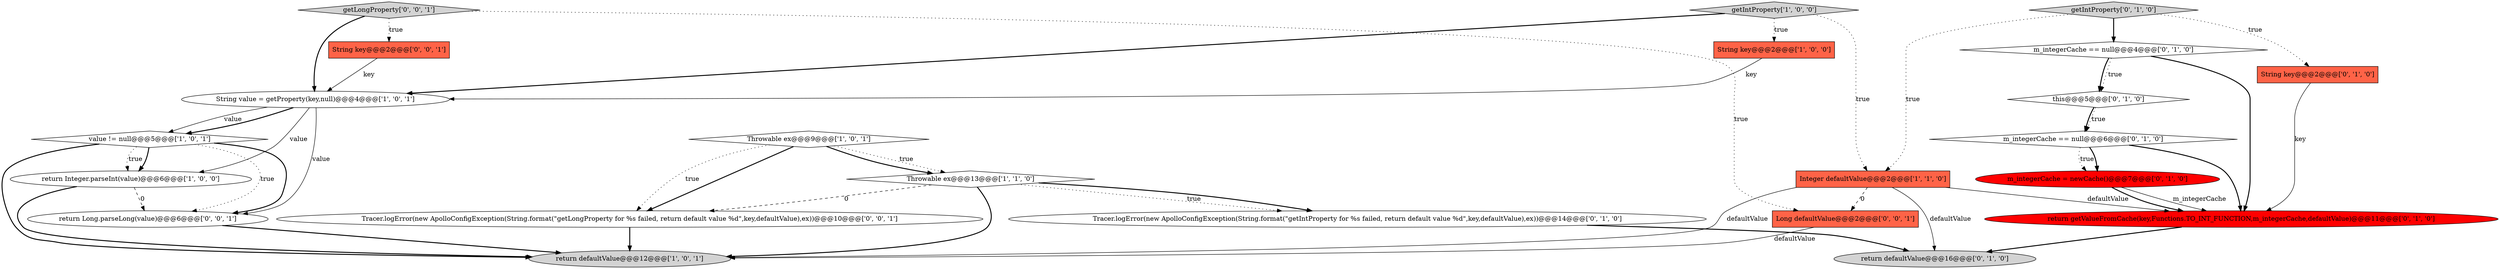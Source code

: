 digraph {
21 [style = filled, label = "getLongProperty['0', '0', '1']", fillcolor = lightgray, shape = diamond image = "AAA0AAABBB3BBB"];
14 [style = filled, label = "getIntProperty['0', '1', '0']", fillcolor = lightgray, shape = diamond image = "AAA0AAABBB2BBB"];
7 [style = filled, label = "value != null@@@5@@@['1', '0', '1']", fillcolor = white, shape = diamond image = "AAA0AAABBB1BBB"];
0 [style = filled, label = "return defaultValue@@@12@@@['1', '0', '1']", fillcolor = lightgray, shape = ellipse image = "AAA0AAABBB1BBB"];
13 [style = filled, label = "m_integerCache == null@@@6@@@['0', '1', '0']", fillcolor = white, shape = diamond image = "AAA0AAABBB2BBB"];
11 [style = filled, label = "return defaultValue@@@16@@@['0', '1', '0']", fillcolor = lightgray, shape = ellipse image = "AAA0AAABBB2BBB"];
4 [style = filled, label = "Throwable ex@@@9@@@['1', '0', '1']", fillcolor = white, shape = diamond image = "AAA0AAABBB1BBB"];
6 [style = filled, label = "String value = getProperty(key,null)@@@4@@@['1', '0', '1']", fillcolor = white, shape = ellipse image = "AAA0AAABBB1BBB"];
10 [style = filled, label = "Tracer.logError(new ApolloConfigException(String.format(\"getIntProperty for %s failed, return default value %d\",key,defaultValue),ex))@@@14@@@['0', '1', '0']", fillcolor = white, shape = ellipse image = "AAA0AAABBB2BBB"];
12 [style = filled, label = "m_integerCache = newCache()@@@7@@@['0', '1', '0']", fillcolor = red, shape = ellipse image = "AAA1AAABBB2BBB"];
2 [style = filled, label = "String key@@@2@@@['1', '0', '0']", fillcolor = tomato, shape = box image = "AAA0AAABBB1BBB"];
3 [style = filled, label = "Integer defaultValue@@@2@@@['1', '1', '0']", fillcolor = tomato, shape = box image = "AAA0AAABBB1BBB"];
17 [style = filled, label = "this@@@5@@@['0', '1', '0']", fillcolor = white, shape = diamond image = "AAA0AAABBB2BBB"];
20 [style = filled, label = "Long defaultValue@@@2@@@['0', '0', '1']", fillcolor = tomato, shape = box image = "AAA0AAABBB3BBB"];
19 [style = filled, label = "Tracer.logError(new ApolloConfigException(String.format(\"getLongProperty for %s failed, return default value %d\",key,defaultValue),ex))@@@10@@@['0', '0', '1']", fillcolor = white, shape = ellipse image = "AAA0AAABBB3BBB"];
18 [style = filled, label = "String key@@@2@@@['0', '0', '1']", fillcolor = tomato, shape = box image = "AAA0AAABBB3BBB"];
9 [style = filled, label = "return getValueFromCache(key,Functions.TO_INT_FUNCTION,m_integerCache,defaultValue)@@@11@@@['0', '1', '0']", fillcolor = red, shape = ellipse image = "AAA1AAABBB2BBB"];
22 [style = filled, label = "return Long.parseLong(value)@@@6@@@['0', '0', '1']", fillcolor = white, shape = ellipse image = "AAA0AAABBB3BBB"];
16 [style = filled, label = "String key@@@2@@@['0', '1', '0']", fillcolor = tomato, shape = box image = "AAA0AAABBB2BBB"];
5 [style = filled, label = "getIntProperty['1', '0', '0']", fillcolor = lightgray, shape = diamond image = "AAA0AAABBB1BBB"];
15 [style = filled, label = "m_integerCache == null@@@4@@@['0', '1', '0']", fillcolor = white, shape = diamond image = "AAA0AAABBB2BBB"];
8 [style = filled, label = "return Integer.parseInt(value)@@@6@@@['1', '0', '0']", fillcolor = white, shape = ellipse image = "AAA0AAABBB1BBB"];
1 [style = filled, label = "Throwable ex@@@13@@@['1', '1', '0']", fillcolor = white, shape = diamond image = "AAA0AAABBB1BBB"];
6->8 [style = solid, label="value"];
1->10 [style = dotted, label="true"];
9->11 [style = bold, label=""];
21->20 [style = dotted, label="true"];
21->6 [style = bold, label=""];
4->1 [style = dotted, label="true"];
13->12 [style = dotted, label="true"];
21->18 [style = dotted, label="true"];
1->19 [style = dashed, label="0"];
4->19 [style = bold, label=""];
7->0 [style = bold, label=""];
1->0 [style = bold, label=""];
6->7 [style = solid, label="value"];
5->3 [style = dotted, label="true"];
7->8 [style = bold, label=""];
12->9 [style = bold, label=""];
4->19 [style = dotted, label="true"];
19->0 [style = bold, label=""];
15->17 [style = dotted, label="true"];
8->0 [style = bold, label=""];
14->16 [style = dotted, label="true"];
8->22 [style = dashed, label="0"];
7->22 [style = bold, label=""];
15->17 [style = bold, label=""];
2->6 [style = solid, label="key"];
12->9 [style = solid, label="m_integerCache"];
20->0 [style = solid, label="defaultValue"];
13->12 [style = bold, label=""];
22->0 [style = bold, label=""];
5->6 [style = bold, label=""];
15->9 [style = bold, label=""];
3->9 [style = solid, label="defaultValue"];
3->20 [style = dashed, label="0"];
18->6 [style = solid, label="key"];
3->11 [style = solid, label="defaultValue"];
6->22 [style = solid, label="value"];
14->3 [style = dotted, label="true"];
14->15 [style = bold, label=""];
4->1 [style = bold, label=""];
17->13 [style = bold, label=""];
16->9 [style = solid, label="key"];
13->9 [style = bold, label=""];
6->7 [style = bold, label=""];
7->22 [style = dotted, label="true"];
7->8 [style = dotted, label="true"];
1->10 [style = bold, label=""];
17->13 [style = dotted, label="true"];
3->0 [style = solid, label="defaultValue"];
5->2 [style = dotted, label="true"];
10->11 [style = bold, label=""];
}
